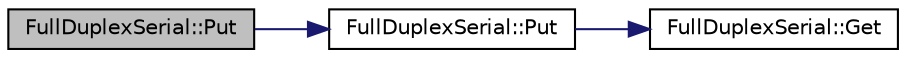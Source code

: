 digraph "FullDuplexSerial::Put"
{
  edge [fontname="Helvetica",fontsize="10",labelfontname="Helvetica",labelfontsize="10"];
  node [fontname="Helvetica",fontsize="10",shape=record];
  rankdir="LR";
  Node1 [label="FullDuplexSerial::Put",height=0.2,width=0.4,color="black", fillcolor="grey75", style="filled" fontcolor="black"];
  Node1 -> Node2 [color="midnightblue",fontsize="10",style="solid",fontname="Helvetica"];
  Node2 [label="FullDuplexSerial::Put",height=0.2,width=0.4,color="black", fillcolor="white", style="filled",URL="$classFullDuplexSerial.html#a237943408075076f2c62bad8e67f5c20",tooltip="Transmit a byte of data. "];
  Node2 -> Node3 [color="midnightblue",fontsize="10",style="solid",fontname="Helvetica"];
  Node3 [label="FullDuplexSerial::Get",height=0.2,width=0.4,color="black", fillcolor="white", style="filled",URL="$classFullDuplexSerial.html#afba8572923b14acd2867bc76f275d4fe",tooltip="Receive a byte of data. "];
}
